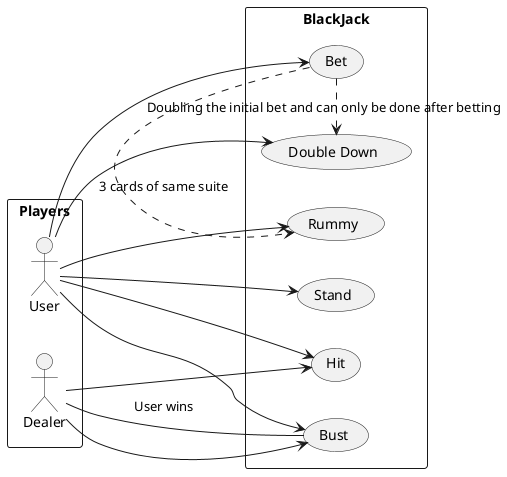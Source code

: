 @startuml
left to right direction
skinparam packageStyle rectangle
package "Players"{

actor User as p
actor Dealer as d

}

package "BlackJack"{
 usecase "Double Down" as UC1
 usecase "Bet" as UC2
 usecase "Hit" as UC3
 usecase "Stand" as UC4 
 usecase "Bust" as UC5
 usecase "Rummy" as UC6

(UC2) .> (UC1) : Doubling the initial bet and can only be done after betting

(UC2) .> (UC6) : 3 cards of same suite 


}
(UC5) -- d: User wins


p --> UC1
p --> UC2
p --> UC3
p --> UC4
p --> UC5
p --> UC6
d --> UC3
d --> UC5

 

